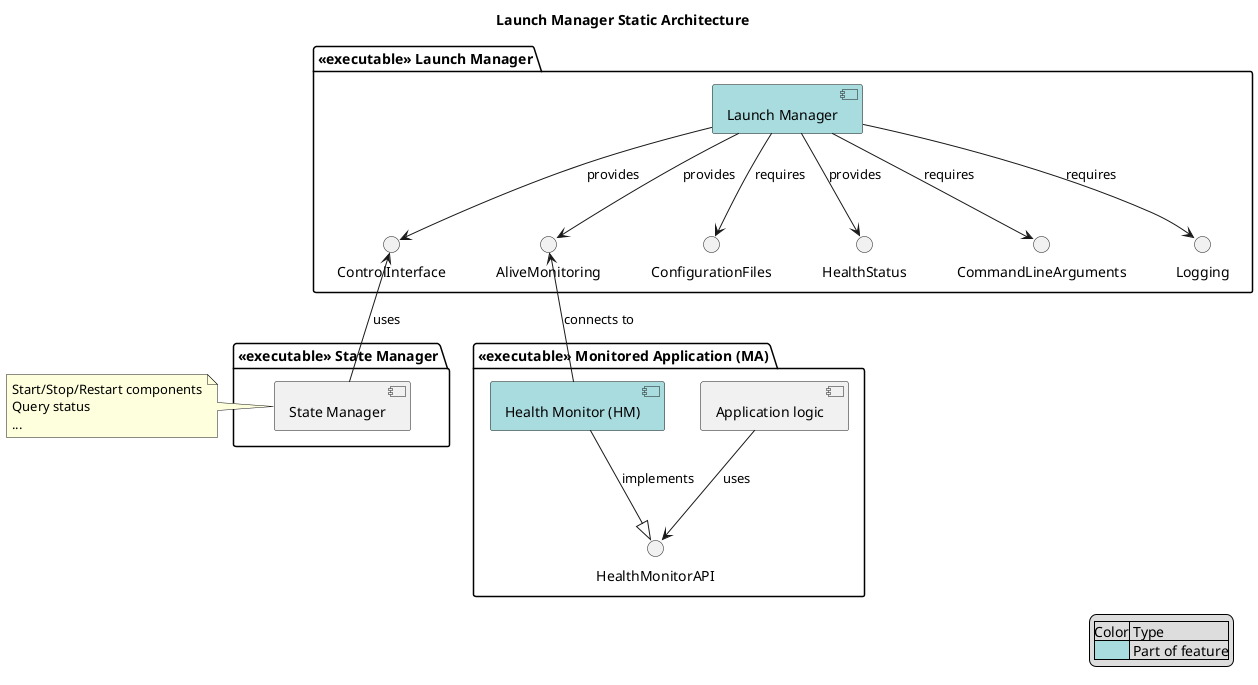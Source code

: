 @startuml
title Launch Manager Static Architecture


package "<<executable>> Launch Manager" {
    [Launch Manager] as LM #A9DCDF
    interface AliveMonitoring
    interface ConfigurationFiles
    interface HealthStatus
    interface CommandLineArguments
    interface Logging
    interface ControlInterface


    LM --> AliveMonitoring : provides
    LM --> ConfigurationFiles : requires
    LM --> CommandLineArguments : requires
    LM --> HealthStatus: provides
    LM --> ControlInterface: provides
    LM --> Logging: requires
}

package "<<executable>> Monitored Application (MA)" {
    [Application logic] as MA
    [Health Monitor (HM)] as HM #A9DCDF

    interface HealthMonitorAPI 

    HM --|> HealthMonitorAPI : implements
    MA --> HealthMonitorAPI : uses
}
HM -up-> AliveMonitoring : connects to

package "<<executable>> State Manager" {
    [State Manager] as SM
}

SM -up-> ControlInterface : uses

note left of [SM] : Start/Stop/Restart components\nQuery status\n...

legend right
    |Color| Type |
    |<#A9DCDF>| Part of feature|
endlegend

@enduml

